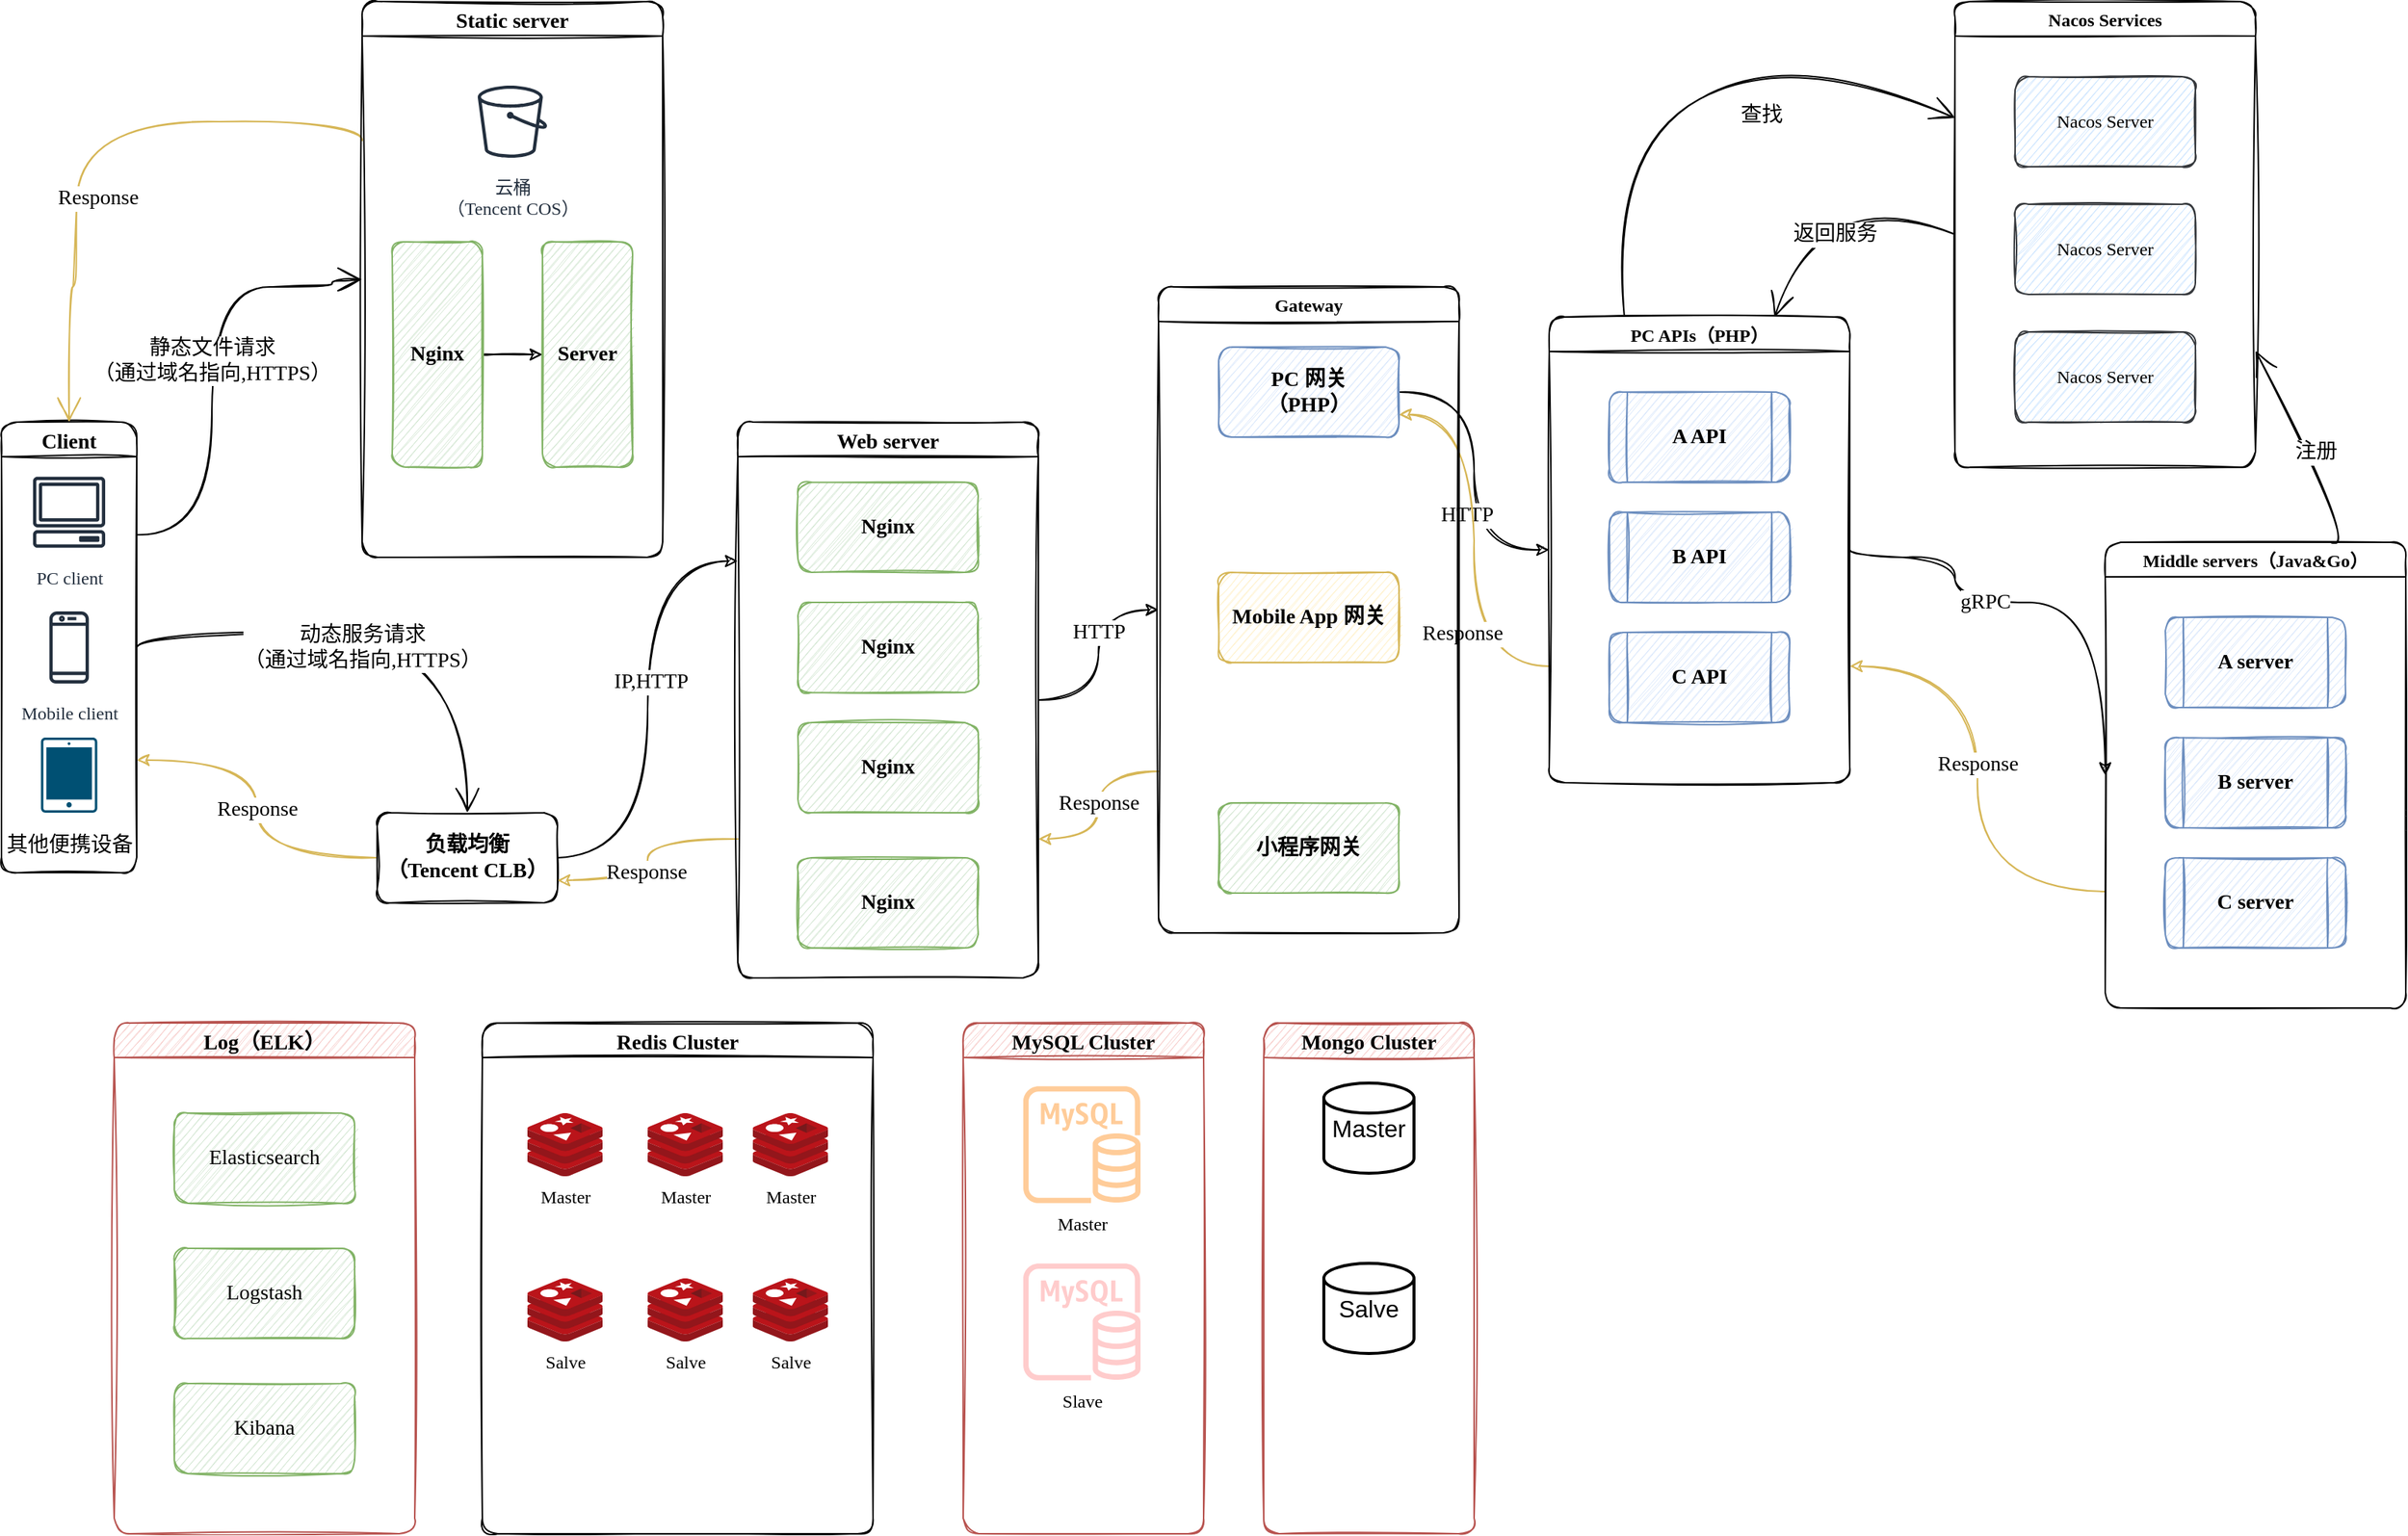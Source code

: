 <mxfile version="20.2.3" type="github">
  <diagram id="V48ThPlOWSSbvWHUWCuM" name="Page-1">
    <mxGraphModel dx="2009" dy="1066" grid="1" gridSize="10" guides="1" tooltips="1" connect="1" arrows="1" fold="1" page="1" pageScale="1" pageWidth="1654" pageHeight="1169" background="none" math="0" shadow="0">
      <root>
        <mxCell id="0" />
        <mxCell id="1" parent="0" />
        <mxCell id="Fm2oHoVELTGUY9FenmD1-29" style="edgeStyle=orthogonalEdgeStyle;curved=1;rounded=1;sketch=1;hachureGap=4;orthogonalLoop=1;jettySize=auto;html=1;exitX=1;exitY=0.25;exitDx=0;exitDy=0;fontFamily=Comic Sans MS;fontSize=14;endArrow=open;startSize=14;endSize=14;sourcePerimeterSpacing=8;targetPerimeterSpacing=8;entryX=0;entryY=0.5;entryDx=0;entryDy=0;" parent="1" source="Fm2oHoVELTGUY9FenmD1-26" target="sj_wa-iwkpLgligqgPmU-24" edge="1">
          <mxGeometry relative="1" as="geometry">
            <Array as="points">
              <mxPoint x="180" y="395" />
              <mxPoint x="180" y="230" />
              <mxPoint x="260" y="230" />
              <mxPoint x="260" y="225" />
            </Array>
          </mxGeometry>
        </mxCell>
        <mxCell id="Fm2oHoVELTGUY9FenmD1-30" value="&lt;div&gt;静态文件请求&lt;/div&gt;&lt;div&gt;（通过域名指向,HTTPS）&lt;/div&gt;" style="edgeLabel;html=1;align=center;verticalAlign=middle;resizable=0;points=[];fontSize=14;fontFamily=Comic Sans MS;" parent="Fm2oHoVELTGUY9FenmD1-29" vertex="1" connectable="0">
          <mxGeometry x="0.084" y="1" relative="1" as="geometry">
            <mxPoint x="1" y="7" as="offset" />
          </mxGeometry>
        </mxCell>
        <mxCell id="Fm2oHoVELTGUY9FenmD1-32" value="" style="edgeStyle=orthogonalEdgeStyle;curved=1;rounded=1;sketch=1;hachureGap=4;orthogonalLoop=1;jettySize=auto;html=1;fontFamily=Comic Sans MS;fontSize=14;endArrow=open;startSize=14;endSize=14;sourcePerimeterSpacing=8;targetPerimeterSpacing=8;entryX=0.5;entryY=0;entryDx=0;entryDy=0;exitX=1;exitY=0.5;exitDx=0;exitDy=0;" parent="1" source="Fm2oHoVELTGUY9FenmD1-26" target="Fm2oHoVELTGUY9FenmD1-31" edge="1">
          <mxGeometry relative="1" as="geometry">
            <Array as="points">
              <mxPoint x="130" y="460" />
              <mxPoint x="350" y="460" />
            </Array>
          </mxGeometry>
        </mxCell>
        <mxCell id="Fm2oHoVELTGUY9FenmD1-33" value="&lt;div&gt;动态服务请求&lt;/div&gt;&lt;div&gt;（通过域名指向,HTTPS）&lt;/div&gt;" style="edgeLabel;html=1;align=center;verticalAlign=middle;resizable=0;points=[];fontSize=14;fontFamily=Comic Sans MS;" parent="Fm2oHoVELTGUY9FenmD1-32" vertex="1" connectable="0">
          <mxGeometry x="-0.263" y="-3" relative="1" as="geometry">
            <mxPoint x="31" y="7" as="offset" />
          </mxGeometry>
        </mxCell>
        <mxCell id="Fm2oHoVELTGUY9FenmD1-26" value="Client" style="swimlane;rounded=1;shadow=0;glass=0;sketch=1;hachureGap=4;fontFamily=Comic Sans MS;fontSize=14;" parent="1" vertex="1">
          <mxGeometry x="40" y="320" width="90" height="300" as="geometry" />
        </mxCell>
        <mxCell id="Fm2oHoVELTGUY9FenmD1-23" value="&lt;div&gt;PC client&lt;/div&gt;" style="sketch=0;outlineConnect=0;fontColor=#232F3E;gradientColor=none;strokeColor=#232F3E;fillColor=#ffffff;dashed=0;verticalLabelPosition=bottom;verticalAlign=top;align=center;html=1;fontSize=12;fontStyle=0;aspect=fixed;shape=mxgraph.aws4.resourceIcon;resIcon=mxgraph.aws4.client;rounded=1;shadow=0;glass=0;hachureGap=4;fontFamily=Comic Sans MS;" parent="Fm2oHoVELTGUY9FenmD1-26" vertex="1">
          <mxGeometry x="15" y="30" width="60" height="60" as="geometry" />
        </mxCell>
        <mxCell id="Fm2oHoVELTGUY9FenmD1-24" value="Mobile client" style="sketch=0;outlineConnect=0;fontColor=#232F3E;gradientColor=none;strokeColor=#232F3E;fillColor=#ffffff;dashed=0;verticalLabelPosition=bottom;verticalAlign=top;align=center;html=1;fontSize=12;fontStyle=0;aspect=fixed;shape=mxgraph.aws4.resourceIcon;resIcon=mxgraph.aws4.mobile_client;rounded=1;shadow=0;glass=0;hachureGap=4;fontFamily=Comic Sans MS;" parent="Fm2oHoVELTGUY9FenmD1-26" vertex="1">
          <mxGeometry x="15" y="120" width="60" height="60" as="geometry" />
        </mxCell>
        <mxCell id="Fm2oHoVELTGUY9FenmD1-25" value="&lt;font style=&quot;font-size: 14px;&quot;&gt;其他&lt;/font&gt;&lt;font style=&quot;font-size: 14px;&quot;&gt;便携设备&lt;br&gt;&lt;/font&gt;" style="sketch=0;points=[[0.015,0.015,0],[0.985,0.015,0],[0.985,0.985,0],[0.015,0.985,0],[0.25,0,0],[0.5,0,0],[0.75,0,0],[1,0.25,0],[1,0.5,0],[1,0.75,0],[0.75,1,0],[0.5,1,0],[0.25,1,0],[0,0.75,0],[0,0.5,0],[0,0.25,0]];verticalLabelPosition=bottom;html=1;verticalAlign=top;aspect=fixed;align=center;pointerEvents=1;shape=mxgraph.cisco19.handheld;fillColor=#005073;strokeColor=none;rounded=1;shadow=0;glass=0;hachureGap=4;fontFamily=Comic Sans MS;fontSize=20;" parent="Fm2oHoVELTGUY9FenmD1-26" vertex="1">
          <mxGeometry x="26.25" y="210" width="37.5" height="50" as="geometry" />
        </mxCell>
        <mxCell id="MozJe28bIYpgg7qtjDLB-13" style="edgeStyle=orthogonalEdgeStyle;curved=1;rounded=1;sketch=1;hachureGap=4;orthogonalLoop=1;jettySize=auto;html=1;fontFamily=Comic Sans MS;fontSize=14;endArrow=open;startSize=14;endSize=14;sourcePerimeterSpacing=8;targetPerimeterSpacing=8;fillColor=#fff2cc;strokeColor=#d6b656;entryX=0.5;entryY=0;entryDx=0;entryDy=0;exitX=0;exitY=0.25;exitDx=0;exitDy=0;" parent="1" source="sj_wa-iwkpLgligqgPmU-24" target="Fm2oHoVELTGUY9FenmD1-26" edge="1">
          <mxGeometry relative="1" as="geometry">
            <mxPoint x="300" y="90" as="sourcePoint" />
            <mxPoint x="150" y="160" as="targetPoint" />
            <Array as="points">
              <mxPoint x="280" y="120" />
              <mxPoint x="90" y="120" />
              <mxPoint x="90" y="230" />
              <mxPoint x="85" y="230" />
            </Array>
          </mxGeometry>
        </mxCell>
        <mxCell id="MozJe28bIYpgg7qtjDLB-15" value="Response" style="edgeLabel;html=1;align=center;verticalAlign=middle;resizable=0;points=[];fontSize=14;fontFamily=Comic Sans MS;" parent="MozJe28bIYpgg7qtjDLB-13" vertex="1" connectable="0">
          <mxGeometry x="0.151" y="-12" relative="1" as="geometry">
            <mxPoint x="26" y="19" as="offset" />
          </mxGeometry>
        </mxCell>
        <mxCell id="sj_wa-iwkpLgligqgPmU-9" style="edgeStyle=orthogonalEdgeStyle;curved=1;sketch=1;orthogonalLoop=1;jettySize=auto;html=1;exitX=1;exitY=0.5;exitDx=0;exitDy=0;entryX=0;entryY=0.25;entryDx=0;entryDy=0;fontFamily=Comic Sans MS;" parent="1" source="Fm2oHoVELTGUY9FenmD1-31" target="sj_wa-iwkpLgligqgPmU-12" edge="1">
          <mxGeometry relative="1" as="geometry" />
        </mxCell>
        <mxCell id="sj_wa-iwkpLgligqgPmU-11" value="IP,HTTP" style="edgeLabel;html=1;align=center;verticalAlign=middle;resizable=0;points=[];fontSize=14;fontFamily=Comic Sans MS;" parent="sj_wa-iwkpLgligqgPmU-9" vertex="1" connectable="0">
          <mxGeometry x="0.116" y="-2" relative="1" as="geometry">
            <mxPoint as="offset" />
          </mxGeometry>
        </mxCell>
        <mxCell id="sj_wa-iwkpLgligqgPmU-39" value="Response" style="edgeStyle=orthogonalEdgeStyle;curved=1;sketch=1;orthogonalLoop=1;jettySize=auto;html=1;exitX=0;exitY=0.5;exitDx=0;exitDy=0;entryX=1;entryY=0.75;entryDx=0;entryDy=0;fontFamily=Comic Sans MS;fontSize=14;fillColor=#fff2cc;strokeColor=#d6b656;" parent="1" source="Fm2oHoVELTGUY9FenmD1-31" target="Fm2oHoVELTGUY9FenmD1-26" edge="1">
          <mxGeometry relative="1" as="geometry" />
        </mxCell>
        <mxCell id="Fm2oHoVELTGUY9FenmD1-31" value="&lt;div&gt;负载均衡&lt;/div&gt;&lt;div&gt;（Tencent CLB）&lt;/div&gt;" style="whiteSpace=wrap;html=1;fontSize=14;fontFamily=Comic Sans MS;fontStyle=1;startSize=23;rounded=1;shadow=0;glass=0;sketch=1;hachureGap=4;" parent="1" vertex="1">
          <mxGeometry x="290" y="580" width="120" height="60" as="geometry" />
        </mxCell>
        <mxCell id="sj_wa-iwkpLgligqgPmU-4" style="edgeStyle=orthogonalEdgeStyle;orthogonalLoop=1;jettySize=auto;html=1;entryX=0;entryY=0.5;entryDx=0;entryDy=0;fontFamily=Comic Sans MS;sketch=1;curved=1;" parent="1" source="Fm2oHoVELTGUY9FenmD1-39" target="sj_wa-iwkpLgligqgPmU-1" edge="1">
          <mxGeometry relative="1" as="geometry" />
        </mxCell>
        <mxCell id="sj_wa-iwkpLgligqgPmU-33" value="HTTP" style="edgeLabel;html=1;align=center;verticalAlign=middle;resizable=0;points=[];fontSize=14;fontFamily=Comic Sans MS;" parent="sj_wa-iwkpLgligqgPmU-4" vertex="1" connectable="0">
          <mxGeometry x="0.287" y="-5" relative="1" as="geometry">
            <mxPoint as="offset" />
          </mxGeometry>
        </mxCell>
        <mxCell id="sj_wa-iwkpLgligqgPmU-29" style="edgeStyle=orthogonalEdgeStyle;curved=1;sketch=1;orthogonalLoop=1;jettySize=auto;html=1;exitX=1;exitY=0.5;exitDx=0;exitDy=0;entryX=0;entryY=0.5;entryDx=0;entryDy=0;fontFamily=Comic Sans MS;fontSize=14;" parent="1" source="sj_wa-iwkpLgligqgPmU-1" target="sj_wa-iwkpLgligqgPmU-20" edge="1">
          <mxGeometry relative="1" as="geometry">
            <Array as="points">
              <mxPoint x="1270" y="410" />
              <mxPoint x="1340" y="410" />
              <mxPoint x="1340" y="440" />
              <mxPoint x="1440" y="440" />
            </Array>
          </mxGeometry>
        </mxCell>
        <mxCell id="sj_wa-iwkpLgligqgPmU-32" value="gRPC" style="edgeLabel;html=1;align=center;verticalAlign=middle;resizable=0;points=[];fontSize=14;fontFamily=Comic Sans MS;" parent="sj_wa-iwkpLgligqgPmU-29" vertex="1" connectable="0">
          <mxGeometry x="-0.368" y="-18" relative="1" as="geometry">
            <mxPoint x="38" y="4" as="offset" />
          </mxGeometry>
        </mxCell>
        <mxCell id="sj_wa-iwkpLgligqgPmU-35" style="edgeStyle=orthogonalEdgeStyle;curved=1;sketch=1;orthogonalLoop=1;jettySize=auto;html=1;exitX=0;exitY=0.75;exitDx=0;exitDy=0;entryX=1;entryY=0.75;entryDx=0;entryDy=0;fontFamily=Comic Sans MS;fontSize=14;fillColor=#fff2cc;strokeColor=#d6b656;" parent="1" source="sj_wa-iwkpLgligqgPmU-1" target="Fm2oHoVELTGUY9FenmD1-39" edge="1">
          <mxGeometry relative="1" as="geometry" />
        </mxCell>
        <mxCell id="sj_wa-iwkpLgligqgPmU-36" value="Response" style="edgeLabel;html=1;align=center;verticalAlign=middle;resizable=0;points=[];fontSize=14;fontFamily=Comic Sans MS;" parent="sj_wa-iwkpLgligqgPmU-35" vertex="1" connectable="0">
          <mxGeometry x="-0.206" y="8" relative="1" as="geometry">
            <mxPoint y="34" as="offset" />
          </mxGeometry>
        </mxCell>
        <mxCell id="KCzjMLsi-NuIVYEj5H_X-3" style="edgeStyle=none;curved=1;rounded=0;sketch=1;orthogonalLoop=1;jettySize=auto;html=1;exitX=0.25;exitY=0;exitDx=0;exitDy=0;entryX=0;entryY=0.25;entryDx=0;entryDy=0;fontFamily=Comic Sans MS;fontSize=14;endArrow=open;startSize=14;endSize=14;sourcePerimeterSpacing=8;targetPerimeterSpacing=8;" edge="1" parent="1" source="sj_wa-iwkpLgligqgPmU-1" target="sj_wa-iwkpLgligqgPmU-62">
          <mxGeometry relative="1" as="geometry">
            <Array as="points">
              <mxPoint x="1110" y="140" />
              <mxPoint x="1230" y="70" />
            </Array>
          </mxGeometry>
        </mxCell>
        <mxCell id="KCzjMLsi-NuIVYEj5H_X-4" value="查找" style="edgeLabel;html=1;align=center;verticalAlign=middle;resizable=0;points=[];fontSize=14;fontFamily=Comic Sans MS;" vertex="1" connectable="0" parent="KCzjMLsi-NuIVYEj5H_X-3">
          <mxGeometry x="0.131" y="-29" relative="1" as="geometry">
            <mxPoint x="1" as="offset" />
          </mxGeometry>
        </mxCell>
        <mxCell id="sj_wa-iwkpLgligqgPmU-1" value="PC APIs（PHP）" style="swimlane;swimlaneFillColor=none;sketch=1;fontFamily=Comic Sans MS;rounded=1;" parent="1" vertex="1">
          <mxGeometry x="1070" y="250" width="200" height="310" as="geometry" />
        </mxCell>
        <mxCell id="Fm2oHoVELTGUY9FenmD1-45" value="A API" style="shape=process;whiteSpace=wrap;html=1;backgroundOutline=1;fontSize=14;fontFamily=Comic Sans MS;fillColor=#dae8fc;strokeColor=#6c8ebf;fontStyle=1;startSize=23;rounded=1;shadow=0;glass=0;sketch=1;hachureGap=4;" parent="sj_wa-iwkpLgligqgPmU-1" vertex="1">
          <mxGeometry x="40" y="50" width="120" height="60" as="geometry" />
        </mxCell>
        <mxCell id="MozJe28bIYpgg7qtjDLB-4" value="B API" style="shape=process;whiteSpace=wrap;html=1;backgroundOutline=1;fontSize=14;fontFamily=Comic Sans MS;fillColor=#dae8fc;strokeColor=#6c8ebf;fontStyle=1;startSize=23;rounded=1;shadow=0;glass=0;sketch=1;hachureGap=4;" parent="sj_wa-iwkpLgligqgPmU-1" vertex="1">
          <mxGeometry x="40" y="130" width="120" height="60" as="geometry" />
        </mxCell>
        <mxCell id="MozJe28bIYpgg7qtjDLB-7" value="C API" style="shape=process;whiteSpace=wrap;html=1;backgroundOutline=1;fontSize=14;fontFamily=Comic Sans MS;fillColor=#dae8fc;strokeColor=#6c8ebf;fontStyle=1;startSize=23;rounded=1;shadow=0;glass=0;sketch=1;hachureGap=4;" parent="sj_wa-iwkpLgligqgPmU-1" vertex="1">
          <mxGeometry x="40" y="210" width="120" height="60" as="geometry" />
        </mxCell>
        <mxCell id="sj_wa-iwkpLgligqgPmU-37" style="edgeStyle=orthogonalEdgeStyle;curved=1;sketch=1;orthogonalLoop=1;jettySize=auto;html=1;exitX=0;exitY=0.75;exitDx=0;exitDy=0;entryX=1;entryY=0.75;entryDx=0;entryDy=0;fontFamily=Comic Sans MS;fontSize=14;fillColor=#fff2cc;strokeColor=#d6b656;" parent="1" source="sj_wa-iwkpLgligqgPmU-5" target="sj_wa-iwkpLgligqgPmU-12" edge="1">
          <mxGeometry relative="1" as="geometry" />
        </mxCell>
        <mxCell id="sj_wa-iwkpLgligqgPmU-38" value="Response" style="edgeLabel;html=1;align=center;verticalAlign=middle;resizable=0;points=[];fontSize=14;fontFamily=Comic Sans MS;" parent="sj_wa-iwkpLgligqgPmU-37" vertex="1" connectable="0">
          <mxGeometry x="-0.163" y="6" relative="1" as="geometry">
            <mxPoint x="-6" y="9" as="offset" />
          </mxGeometry>
        </mxCell>
        <mxCell id="sj_wa-iwkpLgligqgPmU-5" value="Gateway" style="swimlane;rounded=1;sketch=1;fontFamily=Comic Sans MS;" parent="1" vertex="1">
          <mxGeometry x="810" y="230" width="200" height="430" as="geometry" />
        </mxCell>
        <mxCell id="Fm2oHoVELTGUY9FenmD1-39" value="&lt;div&gt;PC 网关&lt;/div&gt;&lt;div&gt;（PHP）&lt;br&gt;&lt;/div&gt;" style="whiteSpace=wrap;html=1;fontSize=14;fontFamily=Comic Sans MS;fontStyle=1;startSize=23;rounded=1;shadow=0;glass=0;sketch=1;hachureGap=4;fillColor=#dae8fc;strokeColor=#6c8ebf;" parent="sj_wa-iwkpLgligqgPmU-5" vertex="1">
          <mxGeometry x="40" y="40" width="120" height="60" as="geometry" />
        </mxCell>
        <mxCell id="Fm2oHoVELTGUY9FenmD1-41" value="Mobile App 网关" style="whiteSpace=wrap;html=1;fontSize=14;fontFamily=Comic Sans MS;fontStyle=1;startSize=23;rounded=1;shadow=0;glass=0;sketch=1;hachureGap=4;fillColor=#fff2cc;strokeColor=#d6b656;" parent="sj_wa-iwkpLgligqgPmU-5" vertex="1">
          <mxGeometry x="40" y="190" width="120" height="60" as="geometry" />
        </mxCell>
        <mxCell id="Fm2oHoVELTGUY9FenmD1-43" value="小程序网关" style="whiteSpace=wrap;html=1;fontSize=14;fontFamily=Comic Sans MS;fontStyle=1;startSize=23;rounded=1;shadow=0;glass=0;sketch=1;hachureGap=4;fillColor=#d5e8d4;strokeColor=#82b366;" parent="sj_wa-iwkpLgligqgPmU-5" vertex="1">
          <mxGeometry x="40" y="343.5" width="120" height="60" as="geometry" />
        </mxCell>
        <mxCell id="sj_wa-iwkpLgligqgPmU-17" style="edgeStyle=orthogonalEdgeStyle;curved=1;sketch=1;orthogonalLoop=1;jettySize=auto;html=1;exitX=0;exitY=0.75;exitDx=0;exitDy=0;entryX=1;entryY=0.75;entryDx=0;entryDy=0;fontFamily=Comic Sans MS;fontSize=14;fillColor=#fff2cc;strokeColor=#d6b656;" parent="1" source="sj_wa-iwkpLgligqgPmU-12" target="Fm2oHoVELTGUY9FenmD1-31" edge="1">
          <mxGeometry relative="1" as="geometry" />
        </mxCell>
        <mxCell id="sj_wa-iwkpLgligqgPmU-18" value="Response" style="edgeLabel;html=1;align=center;verticalAlign=middle;resizable=0;points=[];fontSize=14;fontFamily=Comic Sans MS;" parent="sj_wa-iwkpLgligqgPmU-17" vertex="1" connectable="0">
          <mxGeometry x="0.113" y="-1" relative="1" as="geometry">
            <mxPoint as="offset" />
          </mxGeometry>
        </mxCell>
        <mxCell id="sj_wa-iwkpLgligqgPmU-19" value="" style="edgeStyle=orthogonalEdgeStyle;curved=1;sketch=1;orthogonalLoop=1;jettySize=auto;html=1;fontFamily=Comic Sans MS;fontSize=14;entryX=0;entryY=0.5;entryDx=0;entryDy=0;" parent="1" source="sj_wa-iwkpLgligqgPmU-12" target="sj_wa-iwkpLgligqgPmU-5" edge="1">
          <mxGeometry relative="1" as="geometry">
            <mxPoint x="740" y="270" as="targetPoint" />
          </mxGeometry>
        </mxCell>
        <mxCell id="sj_wa-iwkpLgligqgPmU-34" value="HTTP" style="edgeLabel;html=1;align=center;verticalAlign=middle;resizable=0;points=[];fontSize=14;fontFamily=Comic Sans MS;" parent="sj_wa-iwkpLgligqgPmU-19" vertex="1" connectable="0">
          <mxGeometry x="0.16" y="-5" relative="1" as="geometry">
            <mxPoint x="-5" y="-4" as="offset" />
          </mxGeometry>
        </mxCell>
        <mxCell id="sj_wa-iwkpLgligqgPmU-12" value="Web server" style="swimlane;rounded=1;sketch=1;fontFamily=Comic Sans MS;fontSize=14;" parent="1" vertex="1">
          <mxGeometry x="530" y="320" width="200" height="370" as="geometry" />
        </mxCell>
        <mxCell id="sj_wa-iwkpLgligqgPmU-13" value="Nginx" style="whiteSpace=wrap;html=1;fontSize=14;fontFamily=Comic Sans MS;fontStyle=1;startSize=23;rounded=1;shadow=0;glass=0;sketch=1;hachureGap=4;fillColor=#d5e8d4;strokeColor=#82b366;" parent="sj_wa-iwkpLgligqgPmU-12" vertex="1">
          <mxGeometry x="40" y="40" width="120" height="60" as="geometry" />
        </mxCell>
        <mxCell id="sj_wa-iwkpLgligqgPmU-14" value="Nginx" style="whiteSpace=wrap;html=1;fontSize=14;fontFamily=Comic Sans MS;fontStyle=1;startSize=23;rounded=1;shadow=0;glass=0;sketch=1;hachureGap=4;fillColor=#d5e8d4;strokeColor=#82b366;" parent="sj_wa-iwkpLgligqgPmU-12" vertex="1">
          <mxGeometry x="40" y="120" width="120" height="60" as="geometry" />
        </mxCell>
        <mxCell id="sj_wa-iwkpLgligqgPmU-15" value="Nginx" style="whiteSpace=wrap;html=1;fontSize=14;fontFamily=Comic Sans MS;fontStyle=1;startSize=23;rounded=1;shadow=0;glass=0;sketch=1;hachureGap=4;fillColor=#d5e8d4;strokeColor=#82b366;" parent="sj_wa-iwkpLgligqgPmU-12" vertex="1">
          <mxGeometry x="40" y="200" width="120" height="60" as="geometry" />
        </mxCell>
        <mxCell id="sj_wa-iwkpLgligqgPmU-16" value="Nginx" style="whiteSpace=wrap;html=1;fontSize=14;fontFamily=Comic Sans MS;fontStyle=1;startSize=23;rounded=1;shadow=0;glass=0;sketch=1;hachureGap=4;fillColor=#d5e8d4;strokeColor=#82b366;" parent="sj_wa-iwkpLgligqgPmU-12" vertex="1">
          <mxGeometry x="40" y="290" width="120" height="60" as="geometry" />
        </mxCell>
        <mxCell id="sj_wa-iwkpLgligqgPmU-30" style="edgeStyle=orthogonalEdgeStyle;curved=1;sketch=1;orthogonalLoop=1;jettySize=auto;html=1;exitX=0;exitY=0.75;exitDx=0;exitDy=0;entryX=1;entryY=0.75;entryDx=0;entryDy=0;fontFamily=Comic Sans MS;fontSize=14;fillColor=#fff2cc;strokeColor=#d6b656;" parent="1" source="sj_wa-iwkpLgligqgPmU-20" target="sj_wa-iwkpLgligqgPmU-1" edge="1">
          <mxGeometry relative="1" as="geometry" />
        </mxCell>
        <mxCell id="sj_wa-iwkpLgligqgPmU-31" value="Response" style="edgeLabel;html=1;align=center;verticalAlign=middle;resizable=0;points=[];fontSize=14;fontFamily=Comic Sans MS;" parent="sj_wa-iwkpLgligqgPmU-30" vertex="1" connectable="0">
          <mxGeometry x="0.387" y="8" relative="1" as="geometry">
            <mxPoint x="8" y="52" as="offset" />
          </mxGeometry>
        </mxCell>
        <mxCell id="KCzjMLsi-NuIVYEj5H_X-1" style="edgeStyle=none;curved=1;rounded=0;orthogonalLoop=1;jettySize=auto;html=1;exitX=0.75;exitY=0;exitDx=0;exitDy=0;entryX=1;entryY=0.75;entryDx=0;entryDy=0;endArrow=open;startSize=14;endSize=14;sourcePerimeterSpacing=8;targetPerimeterSpacing=8;sketch=1;" edge="1" parent="1" source="sj_wa-iwkpLgligqgPmU-20" target="sj_wa-iwkpLgligqgPmU-62">
          <mxGeometry relative="1" as="geometry">
            <Array as="points">
              <mxPoint x="1610" y="410" />
            </Array>
          </mxGeometry>
        </mxCell>
        <mxCell id="KCzjMLsi-NuIVYEj5H_X-2" value="&lt;font style=&quot;font-size: 14px; background-color: rgb(255, 255, 255);&quot;&gt;注册&lt;/font&gt;" style="edgeLabel;html=1;align=center;verticalAlign=middle;resizable=0;points=[];fontSize=14;fontFamily=Comic Sans MS;" vertex="1" connectable="0" parent="KCzjMLsi-NuIVYEj5H_X-1">
          <mxGeometry x="0.114" y="21" relative="1" as="geometry">
            <mxPoint x="23" y="-12" as="offset" />
          </mxGeometry>
        </mxCell>
        <mxCell id="sj_wa-iwkpLgligqgPmU-20" value="Middle servers（Java&amp;Go）" style="swimlane;swimlaneFillColor=none;sketch=1;fontFamily=Comic Sans MS;rounded=1;" parent="1" vertex="1">
          <mxGeometry x="1440" y="400" width="200" height="310" as="geometry" />
        </mxCell>
        <mxCell id="sj_wa-iwkpLgligqgPmU-21" value="A server" style="shape=process;whiteSpace=wrap;html=1;backgroundOutline=1;fontSize=14;fontFamily=Comic Sans MS;fillColor=#dae8fc;strokeColor=#6c8ebf;fontStyle=1;startSize=23;rounded=1;shadow=0;glass=0;sketch=1;hachureGap=4;" parent="sj_wa-iwkpLgligqgPmU-20" vertex="1">
          <mxGeometry x="40" y="50" width="120" height="60" as="geometry" />
        </mxCell>
        <mxCell id="sj_wa-iwkpLgligqgPmU-22" value="B server" style="shape=process;whiteSpace=wrap;html=1;backgroundOutline=1;fontSize=14;fontFamily=Comic Sans MS;fillColor=#dae8fc;strokeColor=#6c8ebf;fontStyle=1;startSize=23;rounded=1;shadow=0;glass=0;sketch=1;hachureGap=4;" parent="sj_wa-iwkpLgligqgPmU-20" vertex="1">
          <mxGeometry x="40" y="130" width="120" height="60" as="geometry" />
        </mxCell>
        <mxCell id="sj_wa-iwkpLgligqgPmU-23" value="C server" style="shape=process;whiteSpace=wrap;html=1;backgroundOutline=1;fontSize=14;fontFamily=Comic Sans MS;fillColor=#dae8fc;strokeColor=#6c8ebf;fontStyle=1;startSize=23;rounded=1;shadow=0;glass=0;sketch=1;hachureGap=4;" parent="sj_wa-iwkpLgligqgPmU-20" vertex="1">
          <mxGeometry x="40" y="210" width="120" height="60" as="geometry" />
        </mxCell>
        <mxCell id="sj_wa-iwkpLgligqgPmU-24" value="Static server" style="swimlane;rounded=1;sketch=1;fontFamily=Comic Sans MS;fontSize=14;" parent="1" vertex="1">
          <mxGeometry x="280" y="40" width="200" height="370" as="geometry" />
        </mxCell>
        <mxCell id="sj_wa-iwkpLgligqgPmU-27" value="Server" style="whiteSpace=wrap;html=1;fontSize=14;fontFamily=Comic Sans MS;fontStyle=1;startSize=23;rounded=1;shadow=0;glass=0;sketch=1;hachureGap=4;fillColor=#d5e8d4;strokeColor=#82b366;" parent="sj_wa-iwkpLgligqgPmU-24" vertex="1">
          <mxGeometry x="120" y="160" width="60" height="150" as="geometry" />
        </mxCell>
        <mxCell id="sj_wa-iwkpLgligqgPmU-40" value="" style="edgeStyle=orthogonalEdgeStyle;curved=1;sketch=1;orthogonalLoop=1;jettySize=auto;html=1;fontFamily=Comic Sans MS;fontSize=14;" parent="sj_wa-iwkpLgligqgPmU-24" source="sj_wa-iwkpLgligqgPmU-28" target="sj_wa-iwkpLgligqgPmU-27" edge="1">
          <mxGeometry relative="1" as="geometry" />
        </mxCell>
        <mxCell id="sj_wa-iwkpLgligqgPmU-28" value="Nginx" style="whiteSpace=wrap;html=1;fontSize=14;fontFamily=Comic Sans MS;fontStyle=1;startSize=23;rounded=1;shadow=0;glass=0;sketch=1;hachureGap=4;fillColor=#d5e8d4;strokeColor=#82b366;" parent="sj_wa-iwkpLgligqgPmU-24" vertex="1">
          <mxGeometry x="20" y="160" width="60" height="150" as="geometry" />
        </mxCell>
        <mxCell id="Fm2oHoVELTGUY9FenmD1-28" value="&lt;div&gt;云桶&lt;/div&gt;&lt;div&gt;（Tencent COS）&lt;/div&gt;" style="sketch=0;outlineConnect=0;fontColor=#232F3E;gradientColor=none;strokeColor=#232F3E;fillColor=#ffffff;dashed=0;verticalLabelPosition=bottom;verticalAlign=top;align=center;html=1;fontSize=12;fontStyle=0;aspect=fixed;shape=mxgraph.aws4.resourceIcon;resIcon=mxgraph.aws4.bucket;rounded=1;shadow=0;glass=0;hachureGap=4;fontFamily=Comic Sans MS;" parent="sj_wa-iwkpLgligqgPmU-24" vertex="1">
          <mxGeometry x="70" y="50" width="60" height="60" as="geometry" />
        </mxCell>
        <mxCell id="sj_wa-iwkpLgligqgPmU-41" value="Log（ELK）" style="swimlane;rounded=1;sketch=1;fontFamily=Comic Sans MS;fontSize=14;fillColor=#f8cecc;strokeColor=#b85450;" parent="1" vertex="1">
          <mxGeometry x="115" y="720" width="200" height="340" as="geometry" />
        </mxCell>
        <mxCell id="sj_wa-iwkpLgligqgPmU-44" value="Kibana" style="whiteSpace=wrap;html=1;rounded=1;sketch=1;fontFamily=Comic Sans MS;fontSize=14;fillColor=#d5e8d4;strokeColor=#82b366;" parent="sj_wa-iwkpLgligqgPmU-41" vertex="1">
          <mxGeometry x="40" y="240" width="120" height="60" as="geometry" />
        </mxCell>
        <mxCell id="sj_wa-iwkpLgligqgPmU-42" value="Elasticsearch" style="whiteSpace=wrap;html=1;rounded=1;sketch=1;fontFamily=Comic Sans MS;fontSize=14;fillColor=#d5e8d4;strokeColor=#82b366;" parent="sj_wa-iwkpLgligqgPmU-41" vertex="1">
          <mxGeometry x="40" y="60" width="120" height="60" as="geometry" />
        </mxCell>
        <mxCell id="sj_wa-iwkpLgligqgPmU-43" value="Logstash" style="whiteSpace=wrap;html=1;rounded=1;sketch=1;fontFamily=Comic Sans MS;fontSize=14;fillColor=#d5e8d4;strokeColor=#82b366;" parent="sj_wa-iwkpLgligqgPmU-41" vertex="1">
          <mxGeometry x="40" y="150" width="120" height="60" as="geometry" />
        </mxCell>
        <mxCell id="sj_wa-iwkpLgligqgPmU-45" value="Redis Cluster" style="swimlane;rounded=1;sketch=1;fontFamily=Comic Sans MS;fontSize=14;" parent="1" vertex="1">
          <mxGeometry x="360" y="720" width="260" height="340" as="geometry" />
        </mxCell>
        <mxCell id="sj_wa-iwkpLgligqgPmU-66" value="Master" style="sketch=0;aspect=fixed;html=1;points=[];align=center;image;fontSize=12;image=img/lib/mscae/Cache_Redis_Product.svg;rounded=1;fontFamily=Comic Sans MS;" parent="sj_wa-iwkpLgligqgPmU-45" vertex="1">
          <mxGeometry x="30" y="60" width="50" height="42" as="geometry" />
        </mxCell>
        <mxCell id="sj_wa-iwkpLgligqgPmU-68" value="Master" style="sketch=0;aspect=fixed;html=1;points=[];align=center;image;fontSize=12;image=img/lib/mscae/Cache_Redis_Product.svg;rounded=1;fontFamily=Comic Sans MS;" parent="sj_wa-iwkpLgligqgPmU-45" vertex="1">
          <mxGeometry x="110" y="60" width="50" height="42" as="geometry" />
        </mxCell>
        <mxCell id="sj_wa-iwkpLgligqgPmU-67" value="Master" style="sketch=0;aspect=fixed;html=1;points=[];align=center;image;fontSize=12;image=img/lib/mscae/Cache_Redis_Product.svg;rounded=1;fontFamily=Comic Sans MS;" parent="sj_wa-iwkpLgligqgPmU-45" vertex="1">
          <mxGeometry x="180" y="60" width="50" height="42" as="geometry" />
        </mxCell>
        <mxCell id="B11MGmIfHBg6Z5iWudmn-14" value="Salve" style="sketch=0;aspect=fixed;html=1;points=[];align=center;image;fontSize=12;image=img/lib/mscae/Cache_Redis_Product.svg;rounded=1;fontFamily=Comic Sans MS;" parent="sj_wa-iwkpLgligqgPmU-45" vertex="1">
          <mxGeometry x="110" y="170" width="50" height="42" as="geometry" />
        </mxCell>
        <mxCell id="B11MGmIfHBg6Z5iWudmn-15" value="Salve" style="sketch=0;aspect=fixed;html=1;points=[];align=center;image;fontSize=12;image=img/lib/mscae/Cache_Redis_Product.svg;rounded=1;fontFamily=Comic Sans MS;" parent="sj_wa-iwkpLgligqgPmU-45" vertex="1">
          <mxGeometry x="180" y="170" width="50" height="42" as="geometry" />
        </mxCell>
        <mxCell id="B11MGmIfHBg6Z5iWudmn-16" value="Salve" style="sketch=0;aspect=fixed;html=1;points=[];align=center;image;fontSize=12;image=img/lib/mscae/Cache_Redis_Product.svg;rounded=1;fontFamily=Comic Sans MS;" parent="sj_wa-iwkpLgligqgPmU-45" vertex="1">
          <mxGeometry x="30" y="170" width="50" height="42" as="geometry" />
        </mxCell>
        <mxCell id="sj_wa-iwkpLgligqgPmU-55" value="MySQL Cluster" style="swimlane;rounded=1;sketch=1;fontFamily=Comic Sans MS;fontSize=14;fillColor=#f8cecc;strokeColor=#b85450;" parent="1" vertex="1">
          <mxGeometry x="680" y="720" width="160" height="340" as="geometry" />
        </mxCell>
        <mxCell id="sj_wa-iwkpLgligqgPmU-70" value="Master" style="sketch=0;outlineConnect=0;fillColor=#ffcc99;strokeColor=#36393d;dashed=0;verticalLabelPosition=bottom;verticalAlign=top;align=center;html=1;fontSize=12;fontStyle=0;aspect=fixed;pointerEvents=1;shape=mxgraph.aws4.rds_mysql_instance;rounded=1;fontFamily=Comic Sans MS;" parent="sj_wa-iwkpLgligqgPmU-55" vertex="1">
          <mxGeometry x="40" y="42" width="78" height="78" as="geometry" />
        </mxCell>
        <mxCell id="sj_wa-iwkpLgligqgPmU-72" value="Slave" style="sketch=0;outlineConnect=0;fillColor=#ffcccc;strokeColor=#36393d;dashed=0;verticalLabelPosition=bottom;verticalAlign=top;align=center;html=1;fontSize=12;fontStyle=0;aspect=fixed;pointerEvents=1;shape=mxgraph.aws4.rds_mysql_instance;rounded=1;fontFamily=Comic Sans MS;" parent="sj_wa-iwkpLgligqgPmU-55" vertex="1">
          <mxGeometry x="40" y="160" width="78" height="78" as="geometry" />
        </mxCell>
        <mxCell id="KCzjMLsi-NuIVYEj5H_X-5" value="返回服务" style="edgeStyle=none;curved=1;rounded=0;sketch=1;orthogonalLoop=1;jettySize=auto;html=1;exitX=0;exitY=0.5;exitDx=0;exitDy=0;entryX=0.75;entryY=0;entryDx=0;entryDy=0;fontFamily=Comic Sans MS;fontSize=14;endArrow=open;startSize=14;endSize=14;sourcePerimeterSpacing=8;targetPerimeterSpacing=8;" edge="1" parent="1" source="sj_wa-iwkpLgligqgPmU-62" target="sj_wa-iwkpLgligqgPmU-1">
          <mxGeometry x="0.323" y="21" relative="1" as="geometry">
            <Array as="points">
              <mxPoint x="1250" y="160" />
            </Array>
            <mxPoint as="offset" />
          </mxGeometry>
        </mxCell>
        <mxCell id="sj_wa-iwkpLgligqgPmU-62" value="Nacos Services" style="swimlane;swimlaneFillColor=none;sketch=1;fontFamily=Comic Sans MS;rounded=1;" parent="1" vertex="1">
          <mxGeometry x="1340" y="40" width="200" height="310" as="geometry" />
        </mxCell>
        <mxCell id="B11MGmIfHBg6Z5iWudmn-1" value="Nacos Server" style="whiteSpace=wrap;html=1;hachureGap=4;sketch=1;rounded=1;glass=0;fillColor=#cce5ff;strokeColor=#36393d;fontFamily=Comic Sans MS;" parent="sj_wa-iwkpLgligqgPmU-62" vertex="1">
          <mxGeometry x="40" y="50" width="120" height="60" as="geometry" />
        </mxCell>
        <mxCell id="B11MGmIfHBg6Z5iWudmn-8" value="Nacos Server" style="whiteSpace=wrap;html=1;hachureGap=4;sketch=1;rounded=1;glass=0;fillColor=#cce5ff;strokeColor=#36393d;fontFamily=Comic Sans MS;" parent="sj_wa-iwkpLgligqgPmU-62" vertex="1">
          <mxGeometry x="40" y="135" width="120" height="60" as="geometry" />
        </mxCell>
        <mxCell id="B11MGmIfHBg6Z5iWudmn-7" value="Nacos Server" style="whiteSpace=wrap;html=1;hachureGap=4;sketch=1;rounded=1;glass=0;fillColor=#cce5ff;strokeColor=#36393d;fontFamily=Comic Sans MS;" parent="sj_wa-iwkpLgligqgPmU-62" vertex="1">
          <mxGeometry x="40" y="220" width="120" height="60" as="geometry" />
        </mxCell>
        <mxCell id="B11MGmIfHBg6Z5iWudmn-2" value="Mongo Cluster" style="swimlane;rounded=1;sketch=1;fontFamily=Comic Sans MS;fontSize=14;fillColor=#f8cecc;strokeColor=#b85450;" parent="1" vertex="1">
          <mxGeometry x="880" y="720" width="140" height="340" as="geometry" />
        </mxCell>
        <mxCell id="B11MGmIfHBg6Z5iWudmn-9" value="Master" style="strokeWidth=2;html=1;shape=mxgraph.flowchart.database;whiteSpace=wrap;hachureGap=4;fontSize=16;" parent="B11MGmIfHBg6Z5iWudmn-2" vertex="1">
          <mxGeometry x="40" y="40" width="60" height="60" as="geometry" />
        </mxCell>
        <mxCell id="B11MGmIfHBg6Z5iWudmn-11" value="Salve" style="strokeWidth=2;html=1;shape=mxgraph.flowchart.database;whiteSpace=wrap;hachureGap=4;fontSize=16;" parent="B11MGmIfHBg6Z5iWudmn-2" vertex="1">
          <mxGeometry x="40" y="160" width="60" height="60" as="geometry" />
        </mxCell>
      </root>
    </mxGraphModel>
  </diagram>
</mxfile>
